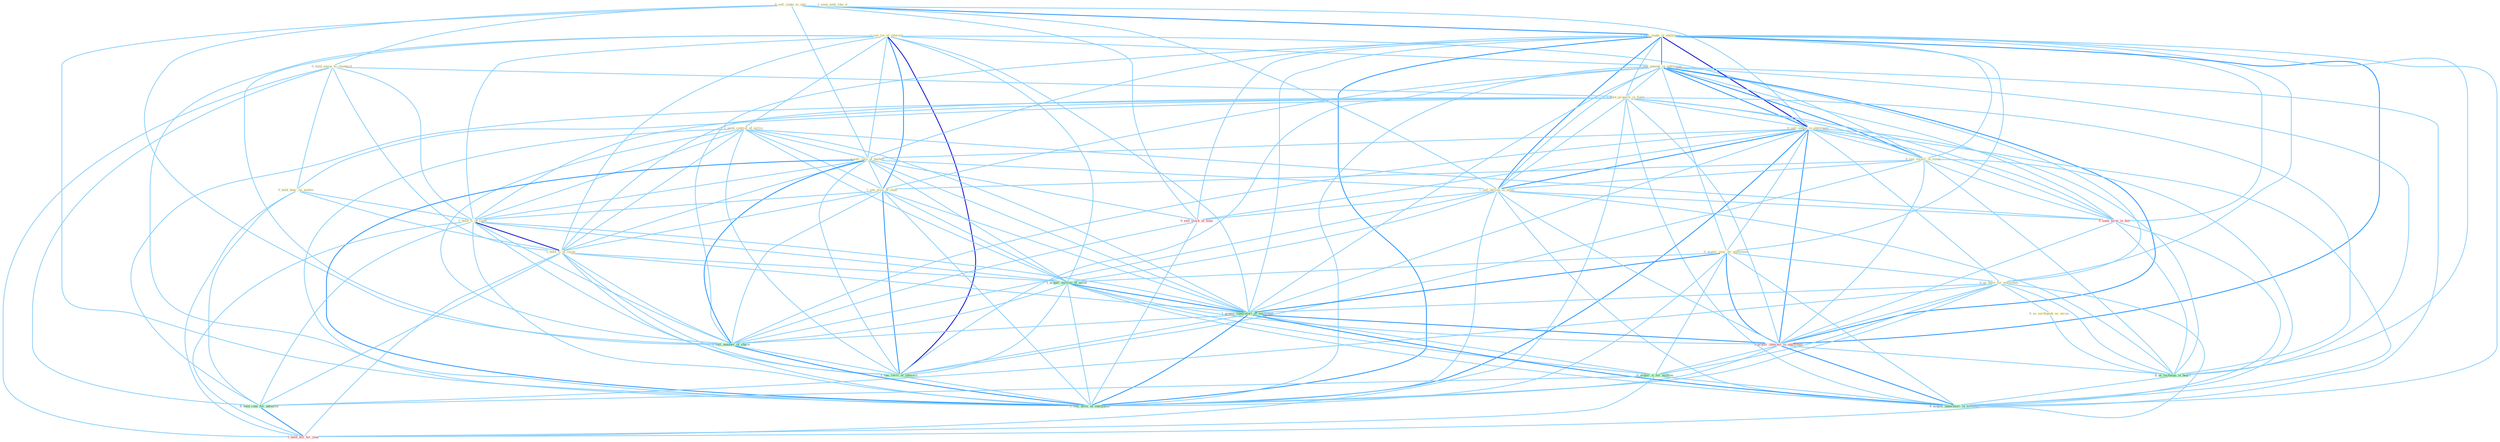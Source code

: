 Graph G{ 
    node
    [shape=polygon,style=filled,width=.5,height=.06,color="#BDFCC9",fixedsize=true,fontsize=4,
    fontcolor="#2f4f4f"];
    {node
    [color="#ffffe0", fontcolor="#8b7d6b"] "1_see_lot_of_interest " "0_sell_stake_to_unit " "1_sell_stake_in_entitynam " "0_hold_anyon_to_standard " "0_see_potenti_in_entitynam " "1_seek_control_of_airlin " "1_hold_properti_in_field " "0_sell_sedan_in_entitynam " "0_see_volatil_in_stock " "0_hold_hear_on_matter " "0_acquir_year_by_entitynam " "1_sell_valu_of_basket " "0_us_base_for_entitynam " "0_us_earthquak_as_excus " "1_see_eros_of_staff " "1_hold_%_of_capit " "1_hold_%_of_secur " "1_seen_noth_like_it " "1_sell_billion_in_asset "}
{node [color="#fff0f5", fontcolor="#b22222"] "0_seek_term_in_bid " "1_acquir_interest_in_entitynam " "0_sell_stock_at_time " "1_hold_bill_for_year "}
edge [color="#B0E2FF"];

	"1_see_lot_of_interest " -- "0_see_potenti_in_entitynam " [w="1", color="#87cefa" ];
	"1_see_lot_of_interest " -- "1_seek_control_of_airlin " [w="1", color="#87cefa" ];
	"1_see_lot_of_interest " -- "0_see_volatil_in_stock " [w="1", color="#87cefa" ];
	"1_see_lot_of_interest " -- "1_sell_valu_of_basket " [w="1", color="#87cefa" ];
	"1_see_lot_of_interest " -- "1_see_eros_of_staff " [w="2", color="#1e90ff" , len=0.8];
	"1_see_lot_of_interest " -- "1_hold_%_of_capit " [w="1", color="#87cefa" ];
	"1_see_lot_of_interest " -- "1_hold_%_of_secur " [w="1", color="#87cefa" ];
	"1_see_lot_of_interest " -- "1_acquir_million_of_asset " [w="1", color="#87cefa" ];
	"1_see_lot_of_interest " -- "1_acquir_laboratori_of_entitynam " [w="1", color="#87cefa" ];
	"1_see_lot_of_interest " -- "1_sell_number_of_share " [w="1", color="#87cefa" ];
	"1_see_lot_of_interest " -- "1_see_reviv_of_interest " [w="3", color="#0000cd" , len=0.6];
	"1_see_lot_of_interest " -- "1_sell_divis_of_entitynam " [w="1", color="#87cefa" ];
	"0_sell_stake_to_unit " -- "1_sell_stake_in_entitynam " [w="2", color="#1e90ff" , len=0.8];
	"0_sell_stake_to_unit " -- "0_hold_anyon_to_standard " [w="1", color="#87cefa" ];
	"0_sell_stake_to_unit " -- "0_sell_sedan_in_entitynam " [w="1", color="#87cefa" ];
	"0_sell_stake_to_unit " -- "1_sell_valu_of_basket " [w="1", color="#87cefa" ];
	"0_sell_stake_to_unit " -- "1_sell_billion_in_asset " [w="1", color="#87cefa" ];
	"0_sell_stake_to_unit " -- "0_sell_stock_at_time " [w="1", color="#87cefa" ];
	"0_sell_stake_to_unit " -- "1_sell_number_of_share " [w="1", color="#87cefa" ];
	"0_sell_stake_to_unit " -- "1_sell_divis_of_entitynam " [w="1", color="#87cefa" ];
	"1_sell_stake_in_entitynam " -- "0_see_potenti_in_entitynam " [w="2", color="#1e90ff" , len=0.8];
	"1_sell_stake_in_entitynam " -- "1_hold_properti_in_field " [w="1", color="#87cefa" ];
	"1_sell_stake_in_entitynam " -- "0_sell_sedan_in_entitynam " [w="3", color="#0000cd" , len=0.6];
	"1_sell_stake_in_entitynam " -- "0_see_volatil_in_stock " [w="1", color="#87cefa" ];
	"1_sell_stake_in_entitynam " -- "0_acquir_year_by_entitynam " [w="1", color="#87cefa" ];
	"1_sell_stake_in_entitynam " -- "1_sell_valu_of_basket " [w="1", color="#87cefa" ];
	"1_sell_stake_in_entitynam " -- "0_us_base_for_entitynam " [w="1", color="#87cefa" ];
	"1_sell_stake_in_entitynam " -- "1_sell_billion_in_asset " [w="2", color="#1e90ff" , len=0.8];
	"1_sell_stake_in_entitynam " -- "1_acquir_laboratori_of_entitynam " [w="1", color="#87cefa" ];
	"1_sell_stake_in_entitynam " -- "0_seek_term_in_bid " [w="1", color="#87cefa" ];
	"1_sell_stake_in_entitynam " -- "1_acquir_interest_in_entitynam " [w="2", color="#1e90ff" , len=0.8];
	"1_sell_stake_in_entitynam " -- "0_us_techniqu_in_heart " [w="1", color="#87cefa" ];
	"1_sell_stake_in_entitynam " -- "0_acquir_laboratori_in_transact " [w="1", color="#87cefa" ];
	"1_sell_stake_in_entitynam " -- "0_sell_stock_at_time " [w="1", color="#87cefa" ];
	"1_sell_stake_in_entitynam " -- "1_sell_number_of_share " [w="1", color="#87cefa" ];
	"1_sell_stake_in_entitynam " -- "1_sell_divis_of_entitynam " [w="2", color="#1e90ff" , len=0.8];
	"0_hold_anyon_to_standard " -- "1_hold_properti_in_field " [w="1", color="#87cefa" ];
	"0_hold_anyon_to_standard " -- "0_hold_hear_on_matter " [w="1", color="#87cefa" ];
	"0_hold_anyon_to_standard " -- "1_hold_%_of_capit " [w="1", color="#87cefa" ];
	"0_hold_anyon_to_standard " -- "1_hold_%_of_secur " [w="1", color="#87cefa" ];
	"0_hold_anyon_to_standard " -- "0_hold_rate_for_advertis " [w="1", color="#87cefa" ];
	"0_hold_anyon_to_standard " -- "1_hold_bill_for_year " [w="1", color="#87cefa" ];
	"0_see_potenti_in_entitynam " -- "1_hold_properti_in_field " [w="1", color="#87cefa" ];
	"0_see_potenti_in_entitynam " -- "0_sell_sedan_in_entitynam " [w="2", color="#1e90ff" , len=0.8];
	"0_see_potenti_in_entitynam " -- "0_see_volatil_in_stock " [w="2", color="#1e90ff" , len=0.8];
	"0_see_potenti_in_entitynam " -- "0_acquir_year_by_entitynam " [w="1", color="#87cefa" ];
	"0_see_potenti_in_entitynam " -- "0_us_base_for_entitynam " [w="1", color="#87cefa" ];
	"0_see_potenti_in_entitynam " -- "1_see_eros_of_staff " [w="1", color="#87cefa" ];
	"0_see_potenti_in_entitynam " -- "1_sell_billion_in_asset " [w="1", color="#87cefa" ];
	"0_see_potenti_in_entitynam " -- "1_acquir_laboratori_of_entitynam " [w="1", color="#87cefa" ];
	"0_see_potenti_in_entitynam " -- "0_seek_term_in_bid " [w="1", color="#87cefa" ];
	"0_see_potenti_in_entitynam " -- "1_acquir_interest_in_entitynam " [w="2", color="#1e90ff" , len=0.8];
	"0_see_potenti_in_entitynam " -- "0_us_techniqu_in_heart " [w="1", color="#87cefa" ];
	"0_see_potenti_in_entitynam " -- "0_acquir_laboratori_in_transact " [w="1", color="#87cefa" ];
	"0_see_potenti_in_entitynam " -- "1_see_reviv_of_interest " [w="1", color="#87cefa" ];
	"0_see_potenti_in_entitynam " -- "1_sell_divis_of_entitynam " [w="1", color="#87cefa" ];
	"1_seek_control_of_airlin " -- "1_sell_valu_of_basket " [w="1", color="#87cefa" ];
	"1_seek_control_of_airlin " -- "1_see_eros_of_staff " [w="1", color="#87cefa" ];
	"1_seek_control_of_airlin " -- "1_hold_%_of_capit " [w="1", color="#87cefa" ];
	"1_seek_control_of_airlin " -- "1_hold_%_of_secur " [w="1", color="#87cefa" ];
	"1_seek_control_of_airlin " -- "1_acquir_million_of_asset " [w="1", color="#87cefa" ];
	"1_seek_control_of_airlin " -- "1_acquir_laboratori_of_entitynam " [w="1", color="#87cefa" ];
	"1_seek_control_of_airlin " -- "0_seek_term_in_bid " [w="1", color="#87cefa" ];
	"1_seek_control_of_airlin " -- "1_sell_number_of_share " [w="1", color="#87cefa" ];
	"1_seek_control_of_airlin " -- "1_see_reviv_of_interest " [w="1", color="#87cefa" ];
	"1_seek_control_of_airlin " -- "1_sell_divis_of_entitynam " [w="1", color="#87cefa" ];
	"1_hold_properti_in_field " -- "0_sell_sedan_in_entitynam " [w="1", color="#87cefa" ];
	"1_hold_properti_in_field " -- "0_see_volatil_in_stock " [w="1", color="#87cefa" ];
	"1_hold_properti_in_field " -- "0_hold_hear_on_matter " [w="1", color="#87cefa" ];
	"1_hold_properti_in_field " -- "1_hold_%_of_capit " [w="1", color="#87cefa" ];
	"1_hold_properti_in_field " -- "1_hold_%_of_secur " [w="1", color="#87cefa" ];
	"1_hold_properti_in_field " -- "1_sell_billion_in_asset " [w="1", color="#87cefa" ];
	"1_hold_properti_in_field " -- "0_seek_term_in_bid " [w="1", color="#87cefa" ];
	"1_hold_properti_in_field " -- "1_acquir_interest_in_entitynam " [w="1", color="#87cefa" ];
	"1_hold_properti_in_field " -- "0_us_techniqu_in_heart " [w="1", color="#87cefa" ];
	"1_hold_properti_in_field " -- "0_hold_rate_for_advertis " [w="1", color="#87cefa" ];
	"1_hold_properti_in_field " -- "0_acquir_laboratori_in_transact " [w="1", color="#87cefa" ];
	"1_hold_properti_in_field " -- "1_hold_bill_for_year " [w="1", color="#87cefa" ];
	"0_sell_sedan_in_entitynam " -- "0_see_volatil_in_stock " [w="1", color="#87cefa" ];
	"0_sell_sedan_in_entitynam " -- "0_acquir_year_by_entitynam " [w="1", color="#87cefa" ];
	"0_sell_sedan_in_entitynam " -- "1_sell_valu_of_basket " [w="1", color="#87cefa" ];
	"0_sell_sedan_in_entitynam " -- "0_us_base_for_entitynam " [w="1", color="#87cefa" ];
	"0_sell_sedan_in_entitynam " -- "1_sell_billion_in_asset " [w="2", color="#1e90ff" , len=0.8];
	"0_sell_sedan_in_entitynam " -- "1_acquir_laboratori_of_entitynam " [w="1", color="#87cefa" ];
	"0_sell_sedan_in_entitynam " -- "0_seek_term_in_bid " [w="1", color="#87cefa" ];
	"0_sell_sedan_in_entitynam " -- "1_acquir_interest_in_entitynam " [w="2", color="#1e90ff" , len=0.8];
	"0_sell_sedan_in_entitynam " -- "0_us_techniqu_in_heart " [w="1", color="#87cefa" ];
	"0_sell_sedan_in_entitynam " -- "0_acquir_laboratori_in_transact " [w="1", color="#87cefa" ];
	"0_sell_sedan_in_entitynam " -- "0_sell_stock_at_time " [w="1", color="#87cefa" ];
	"0_sell_sedan_in_entitynam " -- "1_sell_number_of_share " [w="1", color="#87cefa" ];
	"0_sell_sedan_in_entitynam " -- "1_sell_divis_of_entitynam " [w="2", color="#1e90ff" , len=0.8];
	"0_see_volatil_in_stock " -- "1_see_eros_of_staff " [w="1", color="#87cefa" ];
	"0_see_volatil_in_stock " -- "1_sell_billion_in_asset " [w="1", color="#87cefa" ];
	"0_see_volatil_in_stock " -- "0_seek_term_in_bid " [w="1", color="#87cefa" ];
	"0_see_volatil_in_stock " -- "1_acquir_interest_in_entitynam " [w="1", color="#87cefa" ];
	"0_see_volatil_in_stock " -- "0_us_techniqu_in_heart " [w="1", color="#87cefa" ];
	"0_see_volatil_in_stock " -- "0_acquir_laboratori_in_transact " [w="1", color="#87cefa" ];
	"0_see_volatil_in_stock " -- "1_see_reviv_of_interest " [w="1", color="#87cefa" ];
	"0_hold_hear_on_matter " -- "1_hold_%_of_capit " [w="1", color="#87cefa" ];
	"0_hold_hear_on_matter " -- "1_hold_%_of_secur " [w="1", color="#87cefa" ];
	"0_hold_hear_on_matter " -- "0_hold_rate_for_advertis " [w="1", color="#87cefa" ];
	"0_hold_hear_on_matter " -- "1_hold_bill_for_year " [w="1", color="#87cefa" ];
	"0_acquir_year_by_entitynam " -- "0_us_base_for_entitynam " [w="1", color="#87cefa" ];
	"0_acquir_year_by_entitynam " -- "1_acquir_million_of_asset " [w="1", color="#87cefa" ];
	"0_acquir_year_by_entitynam " -- "1_acquir_laboratori_of_entitynam " [w="2", color="#1e90ff" , len=0.8];
	"0_acquir_year_by_entitynam " -- "1_acquir_interest_in_entitynam " [w="2", color="#1e90ff" , len=0.8];
	"0_acquir_year_by_entitynam " -- "0_acquir_it_for_million " [w="1", color="#87cefa" ];
	"0_acquir_year_by_entitynam " -- "0_acquir_laboratori_in_transact " [w="1", color="#87cefa" ];
	"0_acquir_year_by_entitynam " -- "1_sell_divis_of_entitynam " [w="1", color="#87cefa" ];
	"1_sell_valu_of_basket " -- "1_see_eros_of_staff " [w="1", color="#87cefa" ];
	"1_sell_valu_of_basket " -- "1_hold_%_of_capit " [w="1", color="#87cefa" ];
	"1_sell_valu_of_basket " -- "1_hold_%_of_secur " [w="1", color="#87cefa" ];
	"1_sell_valu_of_basket " -- "1_sell_billion_in_asset " [w="1", color="#87cefa" ];
	"1_sell_valu_of_basket " -- "1_acquir_million_of_asset " [w="1", color="#87cefa" ];
	"1_sell_valu_of_basket " -- "1_acquir_laboratori_of_entitynam " [w="1", color="#87cefa" ];
	"1_sell_valu_of_basket " -- "0_sell_stock_at_time " [w="1", color="#87cefa" ];
	"1_sell_valu_of_basket " -- "1_sell_number_of_share " [w="2", color="#1e90ff" , len=0.8];
	"1_sell_valu_of_basket " -- "1_see_reviv_of_interest " [w="1", color="#87cefa" ];
	"1_sell_valu_of_basket " -- "1_sell_divis_of_entitynam " [w="2", color="#1e90ff" , len=0.8];
	"0_us_base_for_entitynam " -- "0_us_earthquak_as_excus " [w="1", color="#87cefa" ];
	"0_us_base_for_entitynam " -- "1_acquir_laboratori_of_entitynam " [w="1", color="#87cefa" ];
	"0_us_base_for_entitynam " -- "1_acquir_interest_in_entitynam " [w="1", color="#87cefa" ];
	"0_us_base_for_entitynam " -- "0_us_techniqu_in_heart " [w="1", color="#87cefa" ];
	"0_us_base_for_entitynam " -- "0_acquir_it_for_million " [w="1", color="#87cefa" ];
	"0_us_base_for_entitynam " -- "0_hold_rate_for_advertis " [w="1", color="#87cefa" ];
	"0_us_base_for_entitynam " -- "1_hold_bill_for_year " [w="1", color="#87cefa" ];
	"0_us_base_for_entitynam " -- "1_sell_divis_of_entitynam " [w="1", color="#87cefa" ];
	"0_us_earthquak_as_excus " -- "0_us_techniqu_in_heart " [w="1", color="#87cefa" ];
	"1_see_eros_of_staff " -- "1_hold_%_of_capit " [w="1", color="#87cefa" ];
	"1_see_eros_of_staff " -- "1_hold_%_of_secur " [w="1", color="#87cefa" ];
	"1_see_eros_of_staff " -- "1_acquir_million_of_asset " [w="1", color="#87cefa" ];
	"1_see_eros_of_staff " -- "1_acquir_laboratori_of_entitynam " [w="1", color="#87cefa" ];
	"1_see_eros_of_staff " -- "1_sell_number_of_share " [w="1", color="#87cefa" ];
	"1_see_eros_of_staff " -- "1_see_reviv_of_interest " [w="2", color="#1e90ff" , len=0.8];
	"1_see_eros_of_staff " -- "1_sell_divis_of_entitynam " [w="1", color="#87cefa" ];
	"1_hold_%_of_capit " -- "1_hold_%_of_secur " [w="3", color="#0000cd" , len=0.6];
	"1_hold_%_of_capit " -- "1_acquir_million_of_asset " [w="1", color="#87cefa" ];
	"1_hold_%_of_capit " -- "1_acquir_laboratori_of_entitynam " [w="1", color="#87cefa" ];
	"1_hold_%_of_capit " -- "0_hold_rate_for_advertis " [w="1", color="#87cefa" ];
	"1_hold_%_of_capit " -- "1_sell_number_of_share " [w="1", color="#87cefa" ];
	"1_hold_%_of_capit " -- "1_see_reviv_of_interest " [w="1", color="#87cefa" ];
	"1_hold_%_of_capit " -- "1_hold_bill_for_year " [w="1", color="#87cefa" ];
	"1_hold_%_of_capit " -- "1_sell_divis_of_entitynam " [w="1", color="#87cefa" ];
	"1_hold_%_of_secur " -- "1_acquir_million_of_asset " [w="1", color="#87cefa" ];
	"1_hold_%_of_secur " -- "1_acquir_laboratori_of_entitynam " [w="1", color="#87cefa" ];
	"1_hold_%_of_secur " -- "0_hold_rate_for_advertis " [w="1", color="#87cefa" ];
	"1_hold_%_of_secur " -- "1_sell_number_of_share " [w="1", color="#87cefa" ];
	"1_hold_%_of_secur " -- "1_see_reviv_of_interest " [w="1", color="#87cefa" ];
	"1_hold_%_of_secur " -- "1_hold_bill_for_year " [w="1", color="#87cefa" ];
	"1_hold_%_of_secur " -- "1_sell_divis_of_entitynam " [w="1", color="#87cefa" ];
	"1_sell_billion_in_asset " -- "1_acquir_million_of_asset " [w="1", color="#87cefa" ];
	"1_sell_billion_in_asset " -- "0_seek_term_in_bid " [w="1", color="#87cefa" ];
	"1_sell_billion_in_asset " -- "1_acquir_interest_in_entitynam " [w="1", color="#87cefa" ];
	"1_sell_billion_in_asset " -- "0_us_techniqu_in_heart " [w="1", color="#87cefa" ];
	"1_sell_billion_in_asset " -- "0_acquir_laboratori_in_transact " [w="1", color="#87cefa" ];
	"1_sell_billion_in_asset " -- "0_sell_stock_at_time " [w="1", color="#87cefa" ];
	"1_sell_billion_in_asset " -- "1_sell_number_of_share " [w="1", color="#87cefa" ];
	"1_sell_billion_in_asset " -- "1_sell_divis_of_entitynam " [w="1", color="#87cefa" ];
	"1_acquir_million_of_asset " -- "1_acquir_laboratori_of_entitynam " [w="2", color="#1e90ff" , len=0.8];
	"1_acquir_million_of_asset " -- "1_acquir_interest_in_entitynam " [w="1", color="#87cefa" ];
	"1_acquir_million_of_asset " -- "0_acquir_it_for_million " [w="1", color="#87cefa" ];
	"1_acquir_million_of_asset " -- "0_acquir_laboratori_in_transact " [w="1", color="#87cefa" ];
	"1_acquir_million_of_asset " -- "1_sell_number_of_share " [w="1", color="#87cefa" ];
	"1_acquir_million_of_asset " -- "1_see_reviv_of_interest " [w="1", color="#87cefa" ];
	"1_acquir_million_of_asset " -- "1_sell_divis_of_entitynam " [w="1", color="#87cefa" ];
	"1_acquir_laboratori_of_entitynam " -- "1_acquir_interest_in_entitynam " [w="2", color="#1e90ff" , len=0.8];
	"1_acquir_laboratori_of_entitynam " -- "0_acquir_it_for_million " [w="1", color="#87cefa" ];
	"1_acquir_laboratori_of_entitynam " -- "0_acquir_laboratori_in_transact " [w="2", color="#1e90ff" , len=0.8];
	"1_acquir_laboratori_of_entitynam " -- "1_sell_number_of_share " [w="1", color="#87cefa" ];
	"1_acquir_laboratori_of_entitynam " -- "1_see_reviv_of_interest " [w="1", color="#87cefa" ];
	"1_acquir_laboratori_of_entitynam " -- "1_sell_divis_of_entitynam " [w="2", color="#1e90ff" , len=0.8];
	"0_seek_term_in_bid " -- "1_acquir_interest_in_entitynam " [w="1", color="#87cefa" ];
	"0_seek_term_in_bid " -- "0_us_techniqu_in_heart " [w="1", color="#87cefa" ];
	"0_seek_term_in_bid " -- "0_acquir_laboratori_in_transact " [w="1", color="#87cefa" ];
	"1_acquir_interest_in_entitynam " -- "0_us_techniqu_in_heart " [w="1", color="#87cefa" ];
	"1_acquir_interest_in_entitynam " -- "0_acquir_it_for_million " [w="1", color="#87cefa" ];
	"1_acquir_interest_in_entitynam " -- "0_acquir_laboratori_in_transact " [w="2", color="#1e90ff" , len=0.8];
	"1_acquir_interest_in_entitynam " -- "1_sell_divis_of_entitynam " [w="1", color="#87cefa" ];
	"0_us_techniqu_in_heart " -- "0_acquir_laboratori_in_transact " [w="1", color="#87cefa" ];
	"0_acquir_it_for_million " -- "0_hold_rate_for_advertis " [w="1", color="#87cefa" ];
	"0_acquir_it_for_million " -- "0_acquir_laboratori_in_transact " [w="1", color="#87cefa" ];
	"0_acquir_it_for_million " -- "1_hold_bill_for_year " [w="1", color="#87cefa" ];
	"0_hold_rate_for_advertis " -- "1_hold_bill_for_year " [w="2", color="#1e90ff" , len=0.8];
	"0_sell_stock_at_time " -- "1_sell_number_of_share " [w="1", color="#87cefa" ];
	"0_sell_stock_at_time " -- "1_sell_divis_of_entitynam " [w="1", color="#87cefa" ];
	"1_sell_number_of_share " -- "1_see_reviv_of_interest " [w="1", color="#87cefa" ];
	"1_sell_number_of_share " -- "1_sell_divis_of_entitynam " [w="2", color="#1e90ff" , len=0.8];
	"1_see_reviv_of_interest " -- "1_sell_divis_of_entitynam " [w="1", color="#87cefa" ];
}